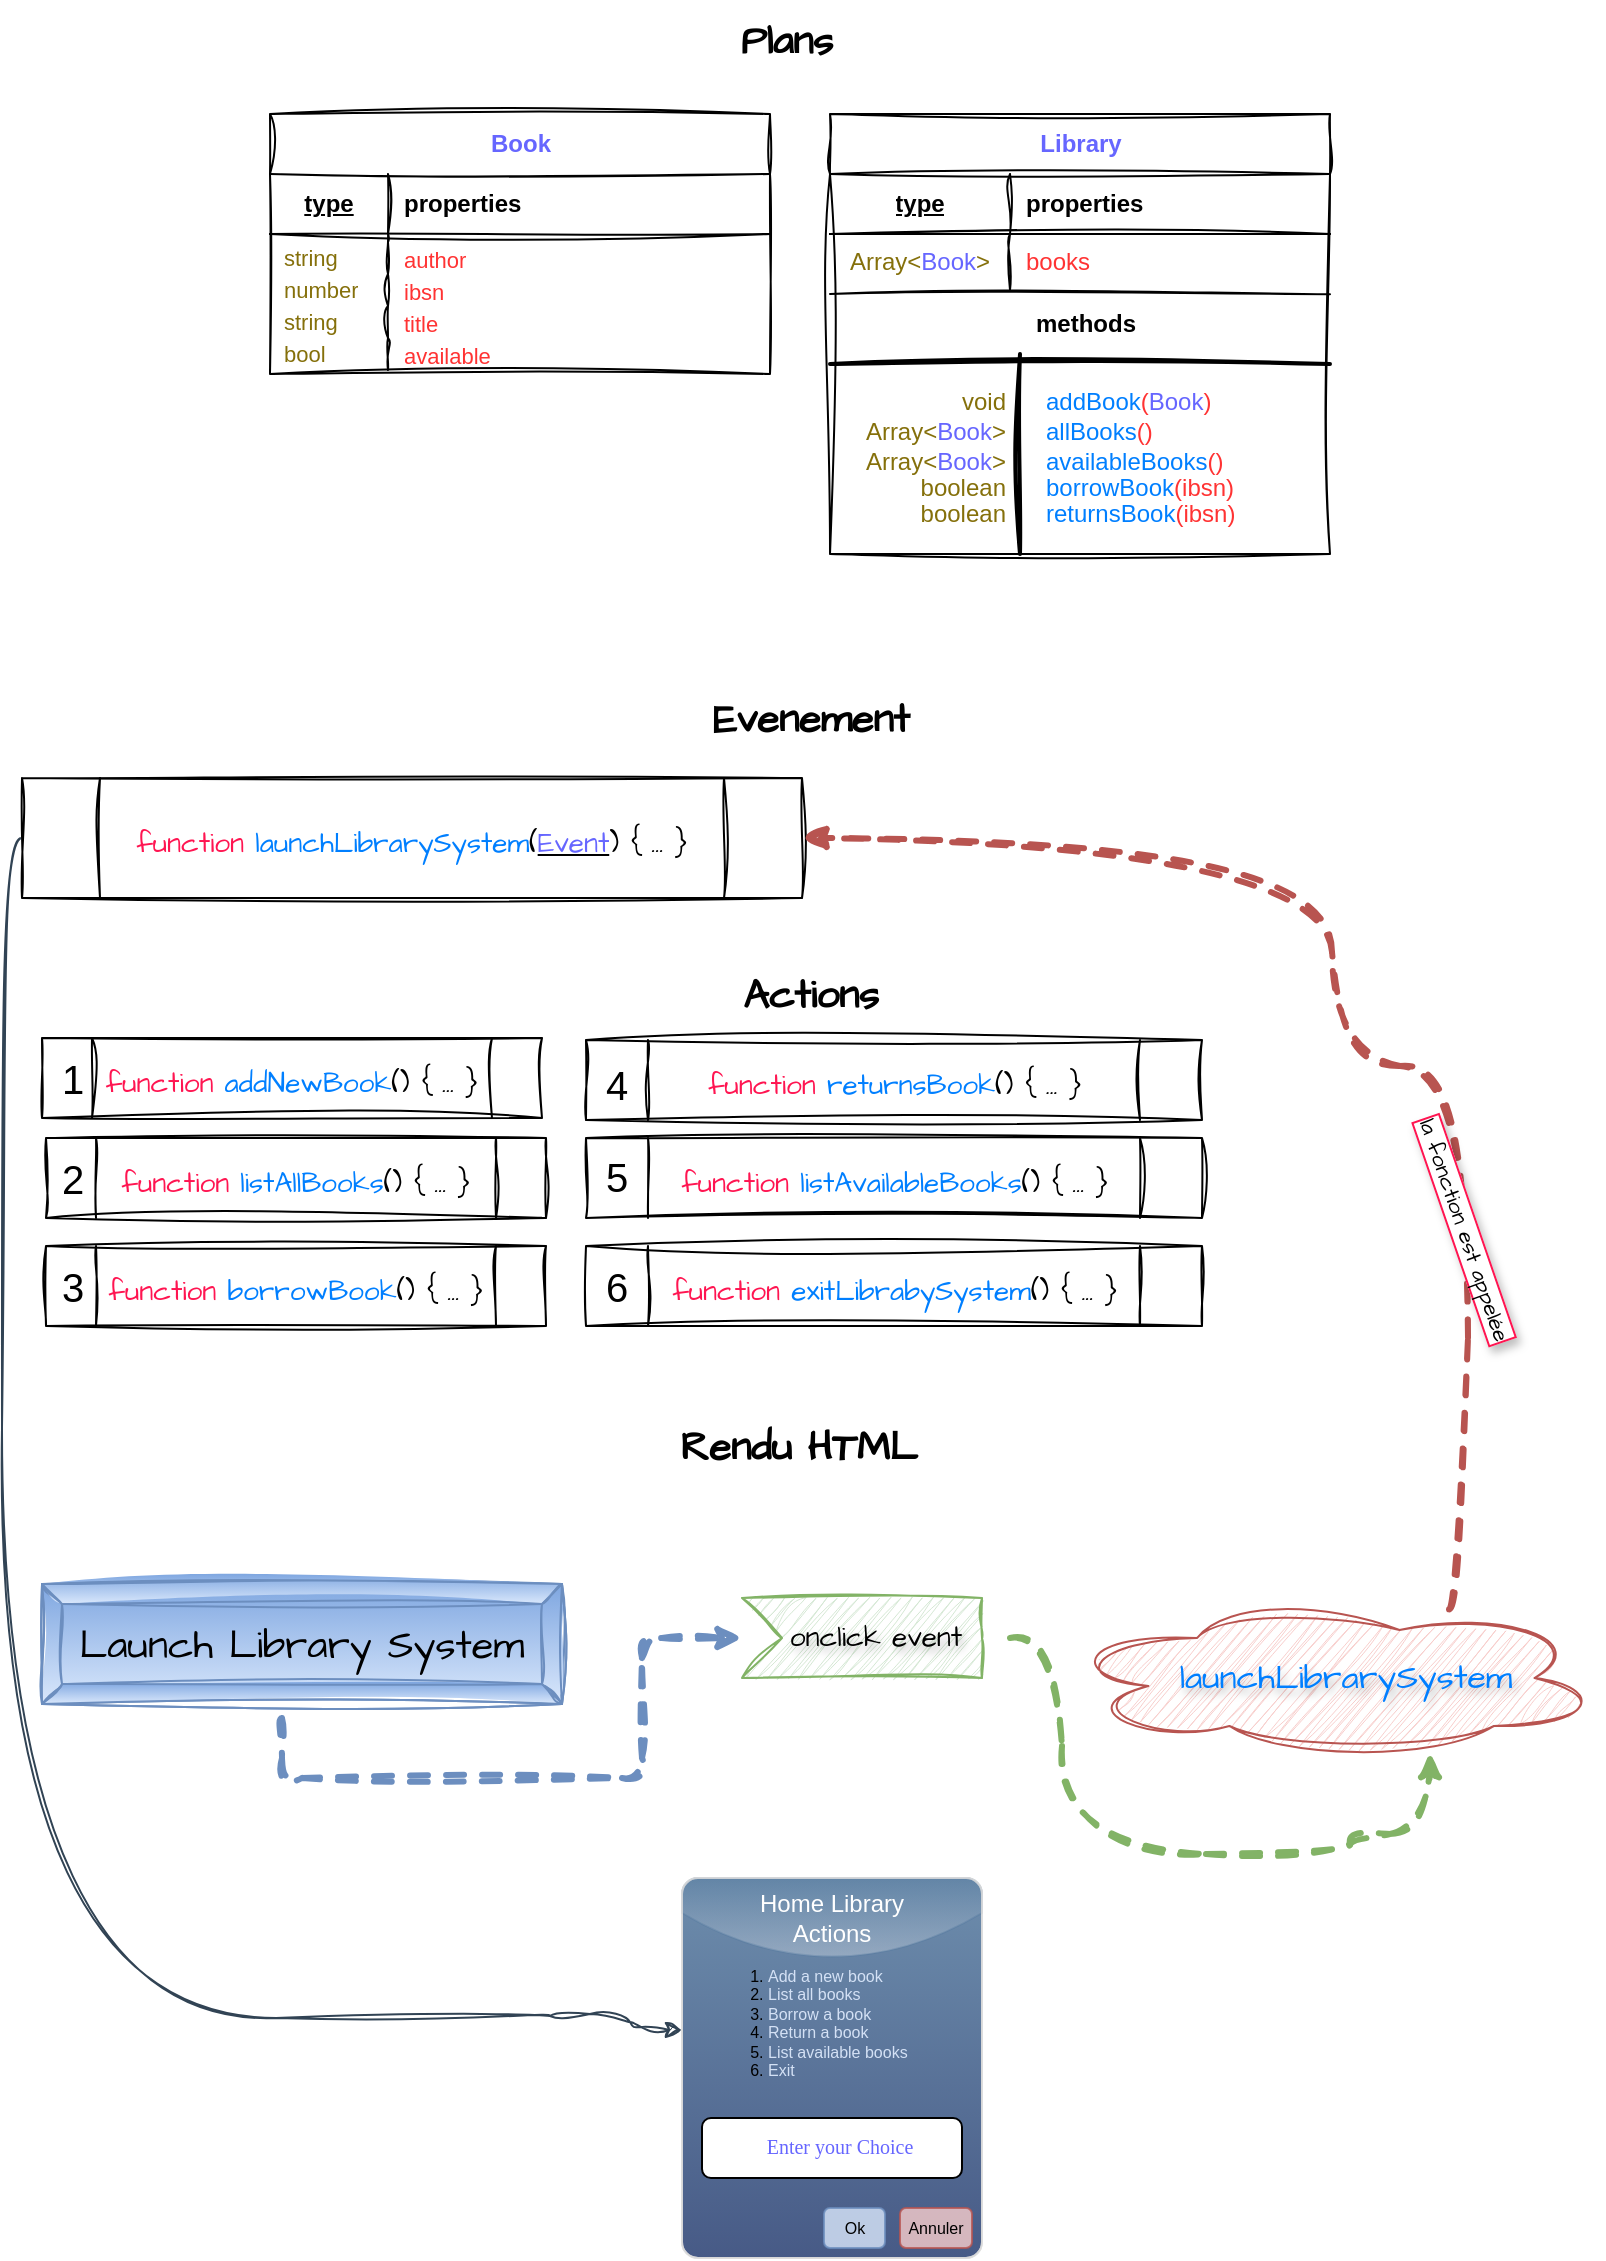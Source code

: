 <mxfile version="26.0.4">
  <diagram name="Page-1" id="LoJV06vB8Zq0_aZnyoDJ">
    <mxGraphModel dx="739" dy="968" grid="1" gridSize="10" guides="1" tooltips="1" connect="1" arrows="1" fold="1" page="1" pageScale="1" pageWidth="827" pageHeight="1169" background="none" math="0" shadow="0">
      <root>
        <mxCell id="0" />
        <mxCell id="1" parent="0" />
        <mxCell id="UfdmuZ-kfko3vVcRpHzJ-14" value="&lt;font color=&quot;#6666ff&quot;&gt;Library&lt;/font&gt;" style="shape=table;startSize=30;container=1;collapsible=1;childLayout=tableLayout;fixedRows=1;rowLines=0;fontStyle=1;align=center;resizeLast=1;html=1;labelBackgroundColor=none;rounded=0;sketch=1;curveFitting=1;jiggle=2;movable=1;resizable=1;rotatable=1;deletable=1;editable=1;locked=0;connectable=1;flipH=0;flipV=0;" parent="1" vertex="1">
          <mxGeometry x="430" y="60" width="250" height="220" as="geometry">
            <mxRectangle x="41" y="42" width="70" height="30" as="alternateBounds" />
          </mxGeometry>
        </mxCell>
        <mxCell id="UfdmuZ-kfko3vVcRpHzJ-15" value="" style="shape=tableRow;horizontal=0;startSize=0;swimlaneHead=0;swimlaneBody=0;fillColor=none;collapsible=0;dropTarget=0;points=[[0,0.5],[1,0.5]];portConstraint=eastwest;top=0;left=0;right=0;bottom=1;labelBackgroundColor=none;rounded=0;sketch=1;curveFitting=1;jiggle=2;movable=1;resizable=1;rotatable=1;deletable=1;editable=1;locked=0;connectable=1;" parent="UfdmuZ-kfko3vVcRpHzJ-14" vertex="1">
          <mxGeometry y="30" width="250" height="30" as="geometry" />
        </mxCell>
        <mxCell id="UfdmuZ-kfko3vVcRpHzJ-16" value="type" style="shape=partialRectangle;connectable=1;fillColor=none;top=0;left=0;bottom=0;right=0;fontStyle=5;overflow=hidden;whiteSpace=wrap;html=1;labelBackgroundColor=none;rounded=0;sketch=1;curveFitting=1;jiggle=2;movable=1;resizable=1;rotatable=1;deletable=1;editable=1;locked=0;" parent="UfdmuZ-kfko3vVcRpHzJ-15" vertex="1">
          <mxGeometry width="90" height="30" as="geometry">
            <mxRectangle width="90" height="30" as="alternateBounds" />
          </mxGeometry>
        </mxCell>
        <mxCell id="UfdmuZ-kfko3vVcRpHzJ-17" value="properties" style="shape=partialRectangle;connectable=1;fillColor=none;top=0;left=0;bottom=0;right=0;align=left;spacingLeft=6;fontStyle=1;overflow=hidden;whiteSpace=wrap;html=1;labelBackgroundColor=none;rounded=0;sketch=1;curveFitting=1;jiggle=2;movable=1;resizable=1;rotatable=1;deletable=1;editable=1;locked=0;" parent="UfdmuZ-kfko3vVcRpHzJ-15" vertex="1">
          <mxGeometry x="90" width="160" height="30" as="geometry">
            <mxRectangle width="160" height="30" as="alternateBounds" />
          </mxGeometry>
        </mxCell>
        <mxCell id="UfdmuZ-kfko3vVcRpHzJ-18" value="" style="shape=tableRow;horizontal=0;startSize=0;swimlaneHead=0;swimlaneBody=0;fillColor=none;collapsible=0;dropTarget=0;points=[[0,0.5],[1,0.5]];portConstraint=eastwest;top=0;left=0;right=0;bottom=0;labelBackgroundColor=none;rounded=0;sketch=1;curveFitting=1;jiggle=2;movable=1;resizable=1;rotatable=1;deletable=1;editable=1;locked=0;connectable=1;" parent="UfdmuZ-kfko3vVcRpHzJ-14" vertex="1">
          <mxGeometry y="60" width="250" height="28" as="geometry" />
        </mxCell>
        <mxCell id="UfdmuZ-kfko3vVcRpHzJ-19" value="&lt;font color=&quot;#85700b&quot;&gt;Array&amp;lt;&lt;/font&gt;&lt;font color=&quot;#6666ff&quot;&gt;Book&lt;/font&gt;&lt;font color=&quot;#85700b&quot;&gt;&amp;gt;&lt;/font&gt;" style="shape=partialRectangle;connectable=1;fillColor=none;top=0;left=0;bottom=0;right=0;editable=1;overflow=hidden;whiteSpace=wrap;html=1;labelBackgroundColor=none;rounded=0;sketch=1;curveFitting=1;jiggle=2;movable=1;resizable=1;rotatable=1;deletable=1;locked=0;" parent="UfdmuZ-kfko3vVcRpHzJ-18" vertex="1">
          <mxGeometry width="90" height="28" as="geometry">
            <mxRectangle width="90" height="28" as="alternateBounds" />
          </mxGeometry>
        </mxCell>
        <mxCell id="UfdmuZ-kfko3vVcRpHzJ-20" value="books" style="shape=partialRectangle;connectable=1;fillColor=none;top=0;left=0;bottom=0;right=0;align=left;spacingLeft=6;overflow=hidden;whiteSpace=wrap;html=1;labelBackgroundColor=none;rounded=0;sketch=1;curveFitting=1;jiggle=2;fontColor=#FF3333;movable=1;resizable=1;rotatable=1;deletable=1;editable=1;locked=0;" parent="UfdmuZ-kfko3vVcRpHzJ-18" vertex="1">
          <mxGeometry x="90" width="160" height="28" as="geometry">
            <mxRectangle width="160" height="28" as="alternateBounds" />
          </mxGeometry>
        </mxCell>
        <mxCell id="UfdmuZ-kfko3vVcRpHzJ-37" value="" style="endArrow=none;html=1;rounded=0;sketch=1;hachureGap=4;jiggle=2;curveFitting=1;fontFamily=Architects Daughter;fontSource=https%3A%2F%2Ffonts.googleapis.com%2Fcss%3Ffamily%3DArchitects%2BDaughter;fontSize=16;entryX=1;entryY=1.076;entryDx=0;entryDy=0;entryPerimeter=0;movable=1;resizable=1;rotatable=1;deletable=1;editable=1;locked=0;connectable=1;" parent="1" target="UfdmuZ-kfko3vVcRpHzJ-18" edge="1">
          <mxGeometry width="50" height="50" relative="1" as="geometry">
            <mxPoint x="430" y="150" as="sourcePoint" />
            <mxPoint x="550" y="150" as="targetPoint" />
          </mxGeometry>
        </mxCell>
        <mxCell id="UfdmuZ-kfko3vVcRpHzJ-40" value="methods" style="shape=partialRectangle;connectable=1;fillColor=none;top=0;left=0;bottom=0;right=0;align=center;spacingLeft=6;fontStyle=1;overflow=hidden;whiteSpace=wrap;html=1;labelBackgroundColor=none;rounded=0;sketch=1;curveFitting=1;jiggle=2;movable=1;resizable=1;rotatable=1;deletable=1;editable=1;locked=0;" parent="1" vertex="1">
          <mxGeometry x="430" y="150" width="250" height="30" as="geometry">
            <mxRectangle width="209" height="30" as="alternateBounds" />
          </mxGeometry>
        </mxCell>
        <mxCell id="UfdmuZ-kfko3vVcRpHzJ-46" value="" style="line;strokeWidth=2;html=1;sketch=1;hachureGap=4;jiggle=2;curveFitting=1;fontFamily=Architects Daughter;fontSource=https%3A%2F%2Ffonts.googleapis.com%2Fcss%3Ffamily%3DArchitects%2BDaughter;fontSize=20;movable=1;resizable=1;rotatable=1;deletable=1;editable=1;locked=0;connectable=1;" parent="1" vertex="1">
          <mxGeometry x="430" y="180" width="250" height="10" as="geometry" />
        </mxCell>
        <mxCell id="UfdmuZ-kfko3vVcRpHzJ-55" value="&lt;font color=&quot;#85700b&quot;&gt;void&lt;/font&gt;" style="shape=partialRectangle;connectable=1;fillColor=none;top=0;left=0;bottom=0;right=0;editable=1;overflow=hidden;whiteSpace=wrap;html=1;labelBackgroundColor=none;rounded=0;sketch=1;curveFitting=1;jiggle=2;align=right;strokeColor=default;aspect=fixed;movable=1;resizable=1;rotatable=1;deletable=1;locked=0;" parent="1" vertex="1">
          <mxGeometry x="430" y="194" width="90" height="20" as="geometry">
            <mxRectangle width="90" height="28" as="alternateBounds" />
          </mxGeometry>
        </mxCell>
        <mxCell id="UfdmuZ-kfko3vVcRpHzJ-56" value="&lt;font color=&quot;#007fff&quot;&gt;addBook&lt;/font&gt;(&lt;font color=&quot;#6666ff&quot;&gt;Book&lt;/font&gt;)" style="shape=partialRectangle;connectable=1;fillColor=none;top=0;left=0;bottom=0;right=0;align=left;spacingLeft=6;overflow=hidden;whiteSpace=wrap;html=1;labelBackgroundColor=none;rounded=0;sketch=1;curveFitting=1;jiggle=2;fontColor=#FF3333;strokeColor=default;aspect=fixed;movable=1;resizable=1;rotatable=1;deletable=1;editable=1;locked=0;" parent="1" vertex="1">
          <mxGeometry x="530" y="194" width="150" height="20" as="geometry">
            <mxRectangle width="210" height="28" as="alternateBounds" />
          </mxGeometry>
        </mxCell>
        <mxCell id="UfdmuZ-kfko3vVcRpHzJ-57" value="" style="line;strokeWidth=2;direction=south;html=1;sketch=1;hachureGap=4;jiggle=2;curveFitting=1;fontFamily=Architects Daughter;fontSource=https%3A%2F%2Ffonts.googleapis.com%2Fcss%3Ffamily%3DArchitects%2BDaughter;fontSize=20;movable=1;resizable=1;rotatable=1;deletable=1;editable=1;locked=0;connectable=1;" parent="1" vertex="1">
          <mxGeometry x="520" y="180" width="10" height="100" as="geometry" />
        </mxCell>
        <mxCell id="UfdmuZ-kfko3vVcRpHzJ-58" value="&lt;font color=&quot;#85700b&quot;&gt;Array&amp;lt;&lt;/font&gt;&lt;font color=&quot;#6666ff&quot;&gt;Book&lt;/font&gt;&lt;font color=&quot;#85700b&quot;&gt;&amp;gt;&lt;/font&gt;" style="shape=partialRectangle;connectable=1;fillColor=none;top=0;left=0;bottom=0;right=0;editable=1;overflow=hidden;whiteSpace=wrap;html=1;labelBackgroundColor=none;rounded=0;sketch=1;curveFitting=1;jiggle=2;align=right;strokeColor=default;aspect=fixed;movable=1;resizable=1;rotatable=1;deletable=1;locked=0;" parent="1" vertex="1">
          <mxGeometry x="430" y="209" width="90" height="20" as="geometry">
            <mxRectangle width="90" height="28" as="alternateBounds" />
          </mxGeometry>
        </mxCell>
        <mxCell id="UfdmuZ-kfko3vVcRpHzJ-59" value="&lt;font color=&quot;#007fff&quot;&gt;allBooks&lt;/font&gt;()" style="shape=partialRectangle;connectable=1;fillColor=none;top=0;left=0;bottom=0;right=0;align=left;spacingLeft=6;overflow=hidden;whiteSpace=wrap;html=1;labelBackgroundColor=none;rounded=0;sketch=1;curveFitting=1;jiggle=2;fontColor=#FF3333;strokeColor=default;aspect=fixed;movable=1;resizable=1;rotatable=1;deletable=1;editable=1;locked=0;" parent="1" vertex="1">
          <mxGeometry x="530" y="209" width="150" height="20" as="geometry">
            <mxRectangle width="210" height="28" as="alternateBounds" />
          </mxGeometry>
        </mxCell>
        <mxCell id="UfdmuZ-kfko3vVcRpHzJ-60" value="&lt;font color=&quot;#85700b&quot;&gt;boolean&lt;/font&gt;" style="shape=partialRectangle;connectable=1;fillColor=none;top=0;left=0;bottom=0;right=0;editable=1;overflow=hidden;whiteSpace=wrap;html=1;labelBackgroundColor=none;rounded=0;sketch=1;curveFitting=1;jiggle=2;align=right;strokeColor=default;aspect=fixed;movable=1;resizable=1;rotatable=1;deletable=1;locked=0;" parent="1" vertex="1">
          <mxGeometry x="430" y="237" width="90" height="20" as="geometry">
            <mxRectangle width="90" height="28" as="alternateBounds" />
          </mxGeometry>
        </mxCell>
        <mxCell id="UfdmuZ-kfko3vVcRpHzJ-61" value="&lt;font color=&quot;#007fff&quot;&gt;borrowBook&lt;/font&gt;(ibsn)" style="shape=partialRectangle;connectable=1;fillColor=none;top=0;left=0;bottom=0;right=0;align=left;spacingLeft=6;overflow=hidden;whiteSpace=wrap;html=1;labelBackgroundColor=none;rounded=0;sketch=1;curveFitting=1;jiggle=2;fontColor=#FF3333;strokeColor=default;aspect=fixed;movable=1;resizable=1;rotatable=1;deletable=1;editable=1;locked=0;" parent="1" vertex="1">
          <mxGeometry x="530" y="237" width="150" height="20" as="geometry">
            <mxRectangle width="210" height="28" as="alternateBounds" />
          </mxGeometry>
        </mxCell>
        <mxCell id="UfdmuZ-kfko3vVcRpHzJ-62" value="&lt;font color=&quot;#85700b&quot;&gt;boolean&lt;/font&gt;" style="shape=partialRectangle;connectable=1;fillColor=none;top=0;left=0;bottom=0;right=0;editable=1;overflow=hidden;whiteSpace=wrap;html=1;labelBackgroundColor=none;rounded=0;sketch=1;curveFitting=1;jiggle=2;align=right;strokeColor=default;aspect=fixed;movable=1;resizable=1;rotatable=1;deletable=1;locked=0;" parent="1" vertex="1">
          <mxGeometry x="430" y="250" width="90" height="20" as="geometry">
            <mxRectangle width="90" height="28" as="alternateBounds" />
          </mxGeometry>
        </mxCell>
        <mxCell id="UfdmuZ-kfko3vVcRpHzJ-63" value="&lt;font color=&quot;#007fff&quot;&gt;returnsBook&lt;/font&gt;(ibsn)" style="shape=partialRectangle;connectable=1;fillColor=none;top=0;left=0;bottom=0;right=0;align=left;spacingLeft=6;overflow=hidden;whiteSpace=wrap;html=1;labelBackgroundColor=none;rounded=0;sketch=1;curveFitting=1;jiggle=2;fontColor=#FF3333;strokeColor=default;aspect=fixed;movable=1;resizable=1;rotatable=1;deletable=1;editable=1;locked=0;" parent="1" vertex="1">
          <mxGeometry x="530" y="250" width="150" height="20" as="geometry">
            <mxRectangle width="210" height="28" as="alternateBounds" />
          </mxGeometry>
        </mxCell>
        <mxCell id="UfdmuZ-kfko3vVcRpHzJ-65" value="&lt;font color=&quot;#85700b&quot;&gt;Array&amp;lt;&lt;/font&gt;&lt;font color=&quot;#6666ff&quot;&gt;Book&lt;/font&gt;&lt;font color=&quot;#85700b&quot;&gt;&amp;gt;&lt;/font&gt;" style="shape=partialRectangle;connectable=1;fillColor=none;top=0;left=0;bottom=0;right=0;editable=1;overflow=hidden;whiteSpace=wrap;html=1;labelBackgroundColor=none;rounded=0;sketch=1;curveFitting=1;jiggle=2;align=right;strokeColor=default;aspect=fixed;movable=1;resizable=1;rotatable=1;deletable=1;locked=0;" parent="1" vertex="1">
          <mxGeometry x="430" y="224" width="90" height="20" as="geometry">
            <mxRectangle width="90" height="28" as="alternateBounds" />
          </mxGeometry>
        </mxCell>
        <mxCell id="UfdmuZ-kfko3vVcRpHzJ-66" value="&lt;font color=&quot;#007fff&quot;&gt;availableBooks&lt;/font&gt;()" style="shape=partialRectangle;connectable=1;fillColor=none;top=0;left=0;bottom=0;right=0;align=left;spacingLeft=6;overflow=hidden;whiteSpace=wrap;html=1;labelBackgroundColor=none;rounded=0;sketch=1;curveFitting=1;jiggle=2;fontColor=#FF3333;strokeColor=default;aspect=fixed;movable=1;resizable=1;rotatable=1;deletable=1;editable=1;locked=0;" parent="1" vertex="1">
          <mxGeometry x="530" y="224" width="150" height="20" as="geometry">
            <mxRectangle width="210" height="28" as="alternateBounds" />
          </mxGeometry>
        </mxCell>
        <mxCell id="UfdmuZ-kfko3vVcRpHzJ-119" value="" style="edgeStyle=orthogonalEdgeStyle;rounded=1;sketch=1;hachureGap=4;jiggle=2;curveFitting=1;orthogonalLoop=1;jettySize=auto;html=1;fontFamily=Architects Daughter;fontSource=https%3A%2F%2Ffonts.googleapis.com%2Fcss%3Ffamily%3DArchitects%2BDaughter;fontSize=16;dashed=1;strokeWidth=3;fillColor=#dae8fc;strokeColor=#6c8ebf;" parent="1" target="UfdmuZ-kfko3vVcRpHzJ-111" edge="1">
          <mxGeometry relative="1" as="geometry">
            <mxPoint x="156.0" y="862" as="sourcePoint" />
            <Array as="points">
              <mxPoint x="156" y="892" />
              <mxPoint x="336" y="892" />
              <mxPoint x="336" y="822" />
            </Array>
          </mxGeometry>
        </mxCell>
        <mxCell id="UfdmuZ-kfko3vVcRpHzJ-72" value="Launch Library System" style="labelPosition=center;verticalLabelPosition=middle;align=center;html=1;shape=mxgraph.basic.button;dx=10;whiteSpace=wrap;hachureGap=4;fontFamily=Architects Daughter;fontSource=https%3A%2F%2Ffonts.googleapis.com%2Fcss%3Ffamily%3DArchitects%2BDaughter;fontSize=20;flipH=1;flipV=1;sketch=1;curveFitting=1;jiggle=2;shadow=0;fixedWidth=0;resizeWidth=0;fillColor=#dae8fc;gradientColor=#7ea6e0;strokeColor=#6c8ebf;" parent="1" vertex="1">
          <mxGeometry x="36" y="795" width="260" height="60" as="geometry" />
        </mxCell>
        <mxCell id="UfdmuZ-kfko3vVcRpHzJ-73" value="Plans" style="text;html=1;align=center;verticalAlign=middle;resizable=0;points=[];autosize=1;strokeColor=none;fillColor=none;fontSize=20;fontFamily=Architects Daughter;fontStyle=1" parent="1" vertex="1">
          <mxGeometry x="373" y="3" width="70" height="40" as="geometry" />
        </mxCell>
        <mxCell id="UfdmuZ-kfko3vVcRpHzJ-76" value="Rendu HTML" style="text;html=1;align=center;verticalAlign=middle;resizable=0;points=[];autosize=1;strokeColor=none;fillColor=none;fontSize=20;fontFamily=Architects Daughter;fontStyle=1" parent="1" vertex="1">
          <mxGeometry x="339" y="706" width="150" height="40" as="geometry" />
        </mxCell>
        <mxCell id="UfdmuZ-kfko3vVcRpHzJ-123" value="" style="edgeStyle=orthogonalEdgeStyle;sketch=1;hachureGap=4;jiggle=2;curveFitting=1;orthogonalLoop=1;jettySize=auto;html=1;fontFamily=Architects Daughter;fontSource=https%3A%2F%2Ffonts.googleapis.com%2Fcss%3Ffamily%3DArchitects%2BDaughter;fontSize=16;curved=1;dashed=1;strokeWidth=3;fillColor=#d5e8d4;strokeColor=#82b366;" parent="1" edge="1" target="UfdmuZ-kfko3vVcRpHzJ-122">
          <mxGeometry relative="1" as="geometry">
            <mxPoint x="720" y="910" as="targetPoint" />
            <Array as="points">
              <mxPoint x="546" y="822" />
              <mxPoint x="546" y="930" />
              <mxPoint x="690" y="930" />
              <mxPoint x="690" y="920" />
              <mxPoint x="730" y="920" />
            </Array>
            <mxPoint x="520" y="822" as="sourcePoint" />
          </mxGeometry>
        </mxCell>
        <mxCell id="UfdmuZ-kfko3vVcRpHzJ-111" value="onclick event" style="html=1;shape=mxgraph.infographic.ribbonSimple;notch1=20;notch2=0;align=center;verticalAlign=middle;fontSize=14;fontStyle=0;fillColor=#d5e8d4;flipH=0;spacingRight=0;spacingLeft=14;whiteSpace=wrap;sketch=1;hachureGap=4;jiggle=2;curveFitting=1;fontFamily=Architects Daughter;fontSource=https%3A%2F%2Ffonts.googleapis.com%2Fcss%3Ffamily%3DArchitects%2BDaughter;strokeColor=#82b366;textShadow=1;" parent="1" vertex="1">
          <mxGeometry x="386" y="802" width="120" height="40" as="geometry" />
        </mxCell>
        <mxCell id="UfdmuZ-kfko3vVcRpHzJ-122" value="&lt;font style=&quot;font-size: 17px;&quot; color=&quot;#007fff&quot;&gt;launchLibrarySystem&lt;/font&gt;" style="ellipse;shape=cloud;whiteSpace=wrap;html=1;fontSize=14;fontFamily=Architects Daughter;fillColor=#f8cecc;strokeColor=#b85450;fontStyle=0;spacingRight=0;spacingLeft=14;sketch=1;hachureGap=4;jiggle=2;curveFitting=1;fontSource=https%3A%2F%2Ffonts.googleapis.com%2Fcss%3Ffamily%3DArchitects%2BDaughter;textShadow=1;labelBorderColor=none;labelBackgroundColor=none;" parent="1" vertex="1">
          <mxGeometry x="546" y="802" width="270" height="80" as="geometry" />
        </mxCell>
        <mxCell id="UfdmuZ-kfko3vVcRpHzJ-135" value="Evenement" style="text;html=1;align=center;verticalAlign=middle;resizable=0;points=[];autosize=1;strokeColor=none;fillColor=none;fontSize=20;fontFamily=Architects Daughter;fontStyle=1" parent="1" vertex="1">
          <mxGeometry x="355" y="342" width="130" height="40" as="geometry" />
        </mxCell>
        <mxCell id="UfdmuZ-kfko3vVcRpHzJ-161" value="" style="edgeStyle=orthogonalEdgeStyle;rounded=0;sketch=1;hachureGap=4;jiggle=2;curveFitting=1;orthogonalLoop=1;jettySize=auto;html=1;fontFamily=Architects Daughter;fontSource=https%3A%2F%2Ffonts.googleapis.com%2Fcss%3Ffamily%3DArchitects%2BDaughter;fontSize=16;exitX=0;exitY=0.5;exitDx=0;exitDy=0;entryX=0;entryY=0.4;entryDx=0;entryDy=0;entryPerimeter=0;fillColor=#647687;strokeColor=#314354;curved=1;" parent="1" source="UfdmuZ-kfko3vVcRpHzJ-136" target="UfdmuZ-kfko3vVcRpHzJ-153" edge="1">
          <mxGeometry relative="1" as="geometry">
            <mxPoint x="16" y="422" as="sourcePoint" />
            <mxPoint x="326" y="912" as="targetPoint" />
            <Array as="points">
              <mxPoint x="16" y="422" />
              <mxPoint x="16" y="1012" />
              <mxPoint x="290" y="1012" />
              <mxPoint x="290" y="1010" />
              <mxPoint x="330" y="1010" />
              <mxPoint x="330" y="1018" />
            </Array>
          </mxGeometry>
        </mxCell>
        <mxCell id="UfdmuZ-kfko3vVcRpHzJ-136" value="&lt;font style=&quot;font-size: 14px; color: rgb(255, 21, 81);&quot;&gt;function&lt;/font&gt;&lt;font style=&quot;font-size: 14px;&quot; color=&quot;#007fff&quot;&gt; launchLibrarySystem&lt;/font&gt;&lt;font style=&quot;font-size: 14px;&quot;&gt;(&lt;u&gt;&lt;span style=&quot;color: rgb(102, 102, 255);&quot;&gt;Event&lt;/span&gt;&lt;/u&gt;) { ... }&lt;/font&gt;" style="shape=process;whiteSpace=wrap;html=1;backgroundOutline=1;sketch=1;hachureGap=4;jiggle=2;curveFitting=1;fontFamily=Architects Daughter;fontSource=https%3A%2F%2Ffonts.googleapis.com%2Fcss%3Ffamily%3DArchitects%2BDaughter;fontSize=20;" parent="1" vertex="1">
          <mxGeometry x="26" y="392" width="390" height="60" as="geometry" />
        </mxCell>
        <mxCell id="UfdmuZ-kfko3vVcRpHzJ-144" value="" style="edgeStyle=orthogonalEdgeStyle;sketch=1;hachureGap=4;jiggle=2;curveFitting=1;orthogonalLoop=1;jettySize=auto;html=1;fontFamily=Architects Daughter;fontSource=https%3A%2F%2Ffonts.googleapis.com%2Fcss%3Ffamily%3DArchitects%2BDaughter;fontSize=16;curved=1;dashed=1;strokeWidth=3;exitX=0.552;exitY=0.071;exitDx=0;exitDy=0;exitPerimeter=0;entryX=1;entryY=0.5;entryDx=0;entryDy=0;fillColor=#f8cecc;strokeColor=#b85450;" parent="1" target="UfdmuZ-kfko3vVcRpHzJ-136" edge="1">
          <mxGeometry relative="1" as="geometry">
            <mxPoint x="739.53" y="807.68" as="sourcePoint" />
            <mxPoint x="460.49" y="427.64" as="targetPoint" />
            <Array as="points">
              <mxPoint x="749" y="808" />
              <mxPoint x="749" y="536" />
              <mxPoint x="681" y="536" />
              <mxPoint x="681" y="422" />
            </Array>
          </mxGeometry>
        </mxCell>
        <mxCell id="dZP9JO7o1C7DPY67EZml-16" value="la fonction est appelée" style="edgeLabel;html=1;align=center;verticalAlign=middle;resizable=0;points=[];sketch=1;hachureGap=4;jiggle=2;curveFitting=1;fontFamily=Architects Daughter;fontSource=https%3A%2F%2Ffonts.googleapis.com%2Fcss%3Ffamily%3DArchitects%2BDaughter;rotation=71;labelBorderColor=#FF1551;textShadow=1;spacingLeft=0;spacingTop=0;" vertex="1" connectable="0" parent="UfdmuZ-kfko3vVcRpHzJ-144">
          <mxGeometry x="-0.45" y="2" relative="1" as="geometry">
            <mxPoint as="offset" />
          </mxGeometry>
        </mxCell>
        <mxCell id="UfdmuZ-kfko3vVcRpHzJ-153" value="" style="html=1;shadow=0;dashed=0;shape=mxgraph.ios.fancyRRect;rSize=8;strokeColor=#dddddd;fillColor=#497198;gradientColor=#193168;opacity=80;fontColor=#ffffff;fontSize=8;whiteSpace=wrap;align=center;sketch=0;hachureGap=4;pointerEvents=0;fontFamily=Helvetica;jiggle=2;curveFitting=1;fontSource=https%3A%2F%2Ffonts.googleapis.com%2Fcss%3Ffamily%3DArchitects%2BDaughter;" parent="1" vertex="1">
          <mxGeometry x="356" y="942" width="150" height="190" as="geometry" />
        </mxCell>
        <mxCell id="UfdmuZ-kfko3vVcRpHzJ-154" value="&lt;br&gt;Home Library&lt;br&gt;Actions" style="html=1;shadow=0;dashed=0;shape=mxgraph.ios.anchor;fontSize=12;fontColor=#ffffff;whiteSpace=wrap;resizeWidth=1;sketch=0;hachureGap=4;pointerEvents=0;fontFamily=Helvetica;jiggle=2;curveFitting=1;fontSource=https%3A%2F%2Ffonts.googleapis.com%2Fcss%3Ffamily%3DArchitects%2BDaughter;" parent="UfdmuZ-kfko3vVcRpHzJ-153" vertex="1">
          <mxGeometry width="150" height="25" relative="1" as="geometry" />
        </mxCell>
        <mxCell id="UfdmuZ-kfko3vVcRpHzJ-155" value="Ok" style="html=1;shadow=0;dashed=0;shape=mxgraph.ios.rrect;rSize=3;fontSize=8;strokeColor=#6c8ebf;fillColor=#dae8fc;opacity=80;whiteSpace=wrap;sketch=0;hachureGap=4;pointerEvents=0;fontFamily=Helvetica;jiggle=2;curveFitting=1;fontSource=https%3A%2F%2Ffonts.googleapis.com%2Fcss%3Ffamily%3DArchitects%2BDaughter;" parent="UfdmuZ-kfko3vVcRpHzJ-153" vertex="1">
          <mxGeometry x="0.5" y="1" width="30.5" height="20" relative="1" as="geometry">
            <mxPoint x="-4" y="-25" as="offset" />
          </mxGeometry>
        </mxCell>
        <mxCell id="UfdmuZ-kfko3vVcRpHzJ-167" value="&lt;ol style=&quot;font-size: 8px;&quot;&gt;&lt;li style=&quot;font-size: 8px;&quot;&gt;&lt;font color=&quot;#d4e1f5&quot; style=&quot;font-size: 8px;&quot;&gt;Add a new book&lt;/font&gt;&lt;/li&gt;&lt;li style=&quot;font-size: 8px;&quot;&gt;&lt;font color=&quot;#d4e1f5&quot; style=&quot;font-size: 8px;&quot;&gt;List all books&lt;br style=&quot;font-size: 8px;&quot;&gt;&lt;/font&gt;&lt;/li&gt;&lt;li style=&quot;font-size: 8px;&quot;&gt;&lt;font color=&quot;#d4e1f5&quot; style=&quot;font-size: 8px;&quot;&gt;Borrow a book&lt;/font&gt;&lt;/li&gt;&lt;li style=&quot;font-size: 8px;&quot;&gt;&lt;font color=&quot;#d4e1f5&quot; style=&quot;font-size: 8px;&quot;&gt;Return a book&lt;/font&gt;&lt;/li&gt;&lt;li style=&quot;font-size: 8px;&quot;&gt;&lt;font color=&quot;#d4e1f5&quot; style=&quot;font-size: 8px;&quot;&gt;List available books&lt;/font&gt;&lt;/li&gt;&lt;li style=&quot;font-size: 8px;&quot;&gt;&lt;font color=&quot;#d4e1f5&quot; style=&quot;font-size: 8px;&quot;&gt;Exit&lt;br style=&quot;font-size: 8px;&quot;&gt;&lt;/font&gt;&lt;/li&gt;&lt;/ol&gt;" style="text;strokeColor=none;fillColor=none;html=1;whiteSpace=wrap;verticalAlign=middle;overflow=hidden;fontSize=8;fontFamily=Helvetica;fontColor=#000000;align=left;" parent="UfdmuZ-kfko3vVcRpHzJ-153" vertex="1">
          <mxGeometry x="1" y="34" width="149" height="76" as="geometry" />
        </mxCell>
        <mxCell id="UfdmuZ-kfko3vVcRpHzJ-178" value="Enter your Choice&#xa;" style="rounded=1;hachureGap=4;fontFamily=Tahoma;fontSize=10;align=center;whiteSpace=wrap;spacingTop=9;spacingLeft=8;fontColor=#6666FF;" parent="UfdmuZ-kfko3vVcRpHzJ-153" vertex="1">
          <mxGeometry x="10" y="120" width="130" height="30" as="geometry" />
        </mxCell>
        <mxCell id="UfdmuZ-kfko3vVcRpHzJ-171" value="Annuler" style="html=1;shadow=0;dashed=0;shape=mxgraph.ios.rrect;rSize=3;fontSize=8;strokeColor=#b85450;fillColor=#f8cecc;opacity=80;whiteSpace=wrap;sketch=0;hachureGap=4;pointerEvents=0;fontFamily=Helvetica;jiggle=2;curveFitting=1;fontSource=https%3A%2F%2Ffonts.googleapis.com%2Fcss%3Ffamily%3DArchitects%2BDaughter;" parent="1" vertex="1">
          <mxGeometry x="465" y="1107" width="36" height="20" as="geometry" />
        </mxCell>
        <mxCell id="UfdmuZ-kfko3vVcRpHzJ-179" value="Actions" style="text;html=1;align=center;verticalAlign=middle;resizable=0;points=[];autosize=1;strokeColor=none;fillColor=none;fontSize=20;fontFamily=Architects Daughter;fontStyle=1" parent="1" vertex="1">
          <mxGeometry x="375" y="480" width="90" height="40" as="geometry" />
        </mxCell>
        <mxCell id="UfdmuZ-kfko3vVcRpHzJ-180" value="&lt;font style=&quot;font-size: 14px; color: rgb(255, 21, 81);&quot;&gt;function&lt;/font&gt;&lt;font style=&quot;font-size: 14px;&quot; color=&quot;#007fff&quot;&gt; addNewBook&lt;/font&gt;&lt;font style=&quot;font-size: 14px;&quot;&gt;() { ... }&lt;/font&gt;" style="shape=process;whiteSpace=wrap;html=1;backgroundOutline=1;sketch=1;hachureGap=4;jiggle=2;curveFitting=1;fontFamily=Architects Daughter;fontSource=https%3A%2F%2Ffonts.googleapis.com%2Fcss%3Ffamily%3DArchitects%2BDaughter;fontSize=20;" parent="1" vertex="1">
          <mxGeometry x="36" y="522" width="250" height="40" as="geometry" />
        </mxCell>
        <mxCell id="UfdmuZ-kfko3vVcRpHzJ-181" value="&lt;font style=&quot;font-size: 14px; color: rgb(255, 21, 81);&quot;&gt;function&lt;/font&gt;&lt;font style=&quot;font-size: 14px;&quot; color=&quot;#007fff&quot;&gt; listAllBooks&lt;/font&gt;&lt;font style=&quot;font-size: 14px;&quot;&gt;() { ... }&lt;/font&gt;" style="shape=process;whiteSpace=wrap;html=1;backgroundOutline=1;sketch=1;hachureGap=4;jiggle=2;curveFitting=1;fontFamily=Architects Daughter;fontSource=https%3A%2F%2Ffonts.googleapis.com%2Fcss%3Ffamily%3DArchitects%2BDaughter;fontSize=20;" parent="1" vertex="1">
          <mxGeometry x="38" y="572" width="250" height="40" as="geometry" />
        </mxCell>
        <mxCell id="UfdmuZ-kfko3vVcRpHzJ-182" value="&lt;font style=&quot;font-size: 14px; color: rgb(255, 21, 81);&quot;&gt;function&lt;/font&gt;&lt;font style=&quot;font-size: 14px;&quot; color=&quot;#007fff&quot;&gt; borrowBook&lt;/font&gt;&lt;font style=&quot;font-size: 14px;&quot;&gt;() { ... }&lt;/font&gt;" style="shape=process;whiteSpace=wrap;html=1;backgroundOutline=1;sketch=1;hachureGap=4;jiggle=2;curveFitting=1;fontFamily=Architects Daughter;fontSource=https%3A%2F%2Ffonts.googleapis.com%2Fcss%3Ffamily%3DArchitects%2BDaughter;fontSize=20;" parent="1" vertex="1">
          <mxGeometry x="38" y="626" width="250" height="40" as="geometry" />
        </mxCell>
        <mxCell id="UfdmuZ-kfko3vVcRpHzJ-183" value="&lt;font style=&quot;font-size: 14px; color: rgb(255, 21, 81);&quot;&gt;function&lt;/font&gt;&lt;font style=&quot;font-size: 14px;&quot; color=&quot;#007fff&quot;&gt; returnsBook&lt;/font&gt;&lt;font style=&quot;font-size: 14px;&quot;&gt;() { ... }&lt;/font&gt;" style="shape=process;whiteSpace=wrap;html=1;backgroundOutline=1;sketch=1;hachureGap=4;jiggle=2;curveFitting=1;fontFamily=Architects Daughter;fontSource=https%3A%2F%2Ffonts.googleapis.com%2Fcss%3Ffamily%3DArchitects%2BDaughter;fontSize=20;" parent="1" vertex="1">
          <mxGeometry x="308" y="523" width="308" height="40" as="geometry" />
        </mxCell>
        <mxCell id="UfdmuZ-kfko3vVcRpHzJ-184" value="&lt;font style=&quot;font-size: 14px; color: rgb(255, 21, 81);&quot;&gt;function&lt;/font&gt;&lt;font style=&quot;font-size: 14px;&quot; color=&quot;#007fff&quot;&gt; listAvailableBooks&lt;/font&gt;&lt;font style=&quot;font-size: 14px;&quot;&gt;() { ... }&lt;/font&gt;" style="shape=process;whiteSpace=wrap;html=1;backgroundOutline=1;sketch=1;hachureGap=4;jiggle=2;curveFitting=1;fontFamily=Architects Daughter;fontSource=https%3A%2F%2Ffonts.googleapis.com%2Fcss%3Ffamily%3DArchitects%2BDaughter;fontSize=20;" parent="1" vertex="1">
          <mxGeometry x="308" y="572" width="308" height="40" as="geometry" />
        </mxCell>
        <mxCell id="UfdmuZ-kfko3vVcRpHzJ-185" value="&lt;font style=&quot;font-size: 14px; color: rgb(255, 21, 81);&quot;&gt;function&lt;/font&gt;&lt;font style=&quot;font-size: 14px;&quot; color=&quot;#007fff&quot;&gt; exitLibrabySystem&lt;/font&gt;&lt;font style=&quot;font-size: 14px;&quot;&gt;() { ... }&lt;/font&gt;" style="shape=process;whiteSpace=wrap;html=1;backgroundOutline=1;sketch=1;hachureGap=4;jiggle=2;curveFitting=1;fontFamily=Architects Daughter;fontSource=https%3A%2F%2Ffonts.googleapis.com%2Fcss%3Ffamily%3DArchitects%2BDaughter;fontSize=20;" parent="1" vertex="1">
          <mxGeometry x="308" y="626" width="308" height="40" as="geometry" />
        </mxCell>
        <mxCell id="UfdmuZ-kfko3vVcRpHzJ-187" value="1" style="text;html=1;align=center;verticalAlign=middle;resizable=0;points=[];autosize=1;strokeColor=none;fillColor=none;fontSize=20;fontFamily=Helvetica;" parent="1" vertex="1">
          <mxGeometry x="36" y="522" width="30" height="40" as="geometry" />
        </mxCell>
        <mxCell id="UfdmuZ-kfko3vVcRpHzJ-188" value="2" style="text;html=1;align=center;verticalAlign=middle;resizable=0;points=[];autosize=1;strokeColor=none;fillColor=none;fontSize=20;fontFamily=Helvetica;" parent="1" vertex="1">
          <mxGeometry x="36" y="572" width="30" height="40" as="geometry" />
        </mxCell>
        <mxCell id="UfdmuZ-kfko3vVcRpHzJ-189" value="3" style="text;html=1;align=center;verticalAlign=middle;resizable=0;points=[];autosize=1;strokeColor=none;fillColor=none;fontSize=20;fontFamily=Helvetica;" parent="1" vertex="1">
          <mxGeometry x="36" y="626" width="30" height="40" as="geometry" />
        </mxCell>
        <mxCell id="UfdmuZ-kfko3vVcRpHzJ-190" value="4" style="text;html=1;align=center;verticalAlign=middle;resizable=0;points=[];autosize=1;strokeColor=none;fillColor=none;fontSize=20;fontFamily=Helvetica;" parent="1" vertex="1">
          <mxGeometry x="308" y="525" width="30" height="40" as="geometry" />
        </mxCell>
        <mxCell id="UfdmuZ-kfko3vVcRpHzJ-191" value="5" style="text;html=1;align=center;verticalAlign=middle;resizable=0;points=[];autosize=1;strokeColor=none;fillColor=none;fontSize=20;fontFamily=Helvetica;" parent="1" vertex="1">
          <mxGeometry x="308" y="571" width="30" height="40" as="geometry" />
        </mxCell>
        <mxCell id="UfdmuZ-kfko3vVcRpHzJ-192" value="6" style="text;html=1;align=center;verticalAlign=middle;resizable=0;points=[];autosize=1;strokeColor=none;fillColor=none;fontSize=20;fontFamily=Helvetica;" parent="1" vertex="1">
          <mxGeometry x="308" y="626" width="30" height="40" as="geometry" />
        </mxCell>
        <mxCell id="UfdmuZ-kfko3vVcRpHzJ-1" value="&lt;font color=&quot;#6666ff&quot;&gt;Book&lt;/font&gt;" style="shape=table;startSize=30;container=1;collapsible=1;childLayout=tableLayout;fixedRows=1;rowLines=0;fontStyle=1;align=center;resizeLast=1;html=1;labelBackgroundColor=none;rounded=0;sketch=1;curveFitting=1;jiggle=2;movable=1;resizable=1;rotatable=1;deletable=1;editable=1;locked=0;connectable=1;flipH=0;flipV=0;" parent="1" vertex="1">
          <mxGeometry x="150" y="60" width="250" height="130" as="geometry">
            <mxRectangle x="41" y="42" width="70" height="30" as="alternateBounds" />
          </mxGeometry>
        </mxCell>
        <mxCell id="UfdmuZ-kfko3vVcRpHzJ-2" value="" style="shape=tableRow;horizontal=0;startSize=0;swimlaneHead=0;swimlaneBody=0;fillColor=none;collapsible=0;dropTarget=0;points=[[0,0.5],[1,0.5]];portConstraint=eastwest;top=0;left=0;right=0;bottom=1;labelBackgroundColor=none;rounded=0;sketch=1;curveFitting=1;jiggle=2;movable=1;resizable=1;rotatable=1;deletable=1;editable=1;locked=0;connectable=1;" parent="UfdmuZ-kfko3vVcRpHzJ-1" vertex="1">
          <mxGeometry y="30" width="250" height="30" as="geometry" />
        </mxCell>
        <mxCell id="UfdmuZ-kfko3vVcRpHzJ-3" value="type" style="shape=partialRectangle;connectable=1;fillColor=none;top=0;left=0;bottom=0;right=0;fontStyle=5;overflow=hidden;whiteSpace=wrap;html=1;labelBackgroundColor=none;rounded=0;sketch=1;curveFitting=1;jiggle=2;movable=1;resizable=1;rotatable=1;deletable=1;editable=1;locked=0;" parent="UfdmuZ-kfko3vVcRpHzJ-2" vertex="1">
          <mxGeometry width="59" height="30" as="geometry">
            <mxRectangle width="59" height="30" as="alternateBounds" />
          </mxGeometry>
        </mxCell>
        <mxCell id="UfdmuZ-kfko3vVcRpHzJ-4" value="properties" style="shape=partialRectangle;connectable=1;fillColor=none;top=0;left=0;bottom=0;right=0;align=left;spacingLeft=6;fontStyle=1;overflow=hidden;whiteSpace=wrap;html=1;labelBackgroundColor=none;rounded=0;sketch=1;curveFitting=1;jiggle=2;movable=1;resizable=1;rotatable=1;deletable=1;editable=1;locked=0;" parent="UfdmuZ-kfko3vVcRpHzJ-2" vertex="1">
          <mxGeometry x="59" width="191" height="30" as="geometry">
            <mxRectangle width="191" height="30" as="alternateBounds" />
          </mxGeometry>
        </mxCell>
        <mxCell id="UfdmuZ-kfko3vVcRpHzJ-5" value="" style="shape=tableRow;horizontal=0;startSize=0;swimlaneHead=0;swimlaneBody=0;fillColor=none;collapsible=0;dropTarget=0;points=[[0,0.5],[1,0.5]];portConstraint=eastwest;top=0;left=0;right=0;bottom=0;labelBackgroundColor=none;rounded=0;sketch=1;curveFitting=1;jiggle=2;movable=1;resizable=1;rotatable=1;deletable=1;editable=1;locked=0;connectable=1;" parent="UfdmuZ-kfko3vVcRpHzJ-1" vertex="1">
          <mxGeometry y="60" width="250" height="4" as="geometry" />
        </mxCell>
        <mxCell id="UfdmuZ-kfko3vVcRpHzJ-6" value="string" style="shape=partialRectangle;connectable=1;fillColor=none;top=0;left=0;bottom=0;right=0;editable=1;overflow=hidden;whiteSpace=wrap;html=1;labelBackgroundColor=none;rounded=0;sketch=1;curveFitting=1;jiggle=2;fontColor=#85700B;movable=1;resizable=1;rotatable=1;deletable=1;locked=0;" parent="UfdmuZ-kfko3vVcRpHzJ-5" vertex="1">
          <mxGeometry width="59" height="4" as="geometry">
            <mxRectangle width="59" height="4" as="alternateBounds" />
          </mxGeometry>
        </mxCell>
        <mxCell id="UfdmuZ-kfko3vVcRpHzJ-7" value="author" style="shape=partialRectangle;connectable=1;fillColor=none;top=0;left=0;bottom=0;right=0;align=left;spacingLeft=6;overflow=hidden;whiteSpace=wrap;html=1;labelBackgroundColor=none;rounded=0;sketch=1;curveFitting=1;jiggle=2;fontColor=#FF3333;movable=1;resizable=1;rotatable=1;deletable=1;editable=1;locked=0;" parent="UfdmuZ-kfko3vVcRpHzJ-5" vertex="1">
          <mxGeometry x="59" width="191" height="4" as="geometry">
            <mxRectangle width="191" height="4" as="alternateBounds" />
          </mxGeometry>
        </mxCell>
        <mxCell id="UfdmuZ-kfko3vVcRpHzJ-8" value="" style="shape=tableRow;horizontal=0;startSize=0;swimlaneHead=0;swimlaneBody=0;fillColor=none;collapsible=0;dropTarget=0;points=[[0,0.5],[1,0.5]];portConstraint=eastwest;top=0;left=0;right=0;bottom=0;labelBackgroundColor=none;rounded=0;sketch=1;curveFitting=1;jiggle=2;movable=1;resizable=1;rotatable=1;deletable=1;editable=1;locked=0;connectable=1;" parent="UfdmuZ-kfko3vVcRpHzJ-1" vertex="1">
          <mxGeometry y="64" width="250" height="16" as="geometry" />
        </mxCell>
        <mxCell id="UfdmuZ-kfko3vVcRpHzJ-9" value="string&amp;nbsp;" style="shape=partialRectangle;connectable=1;fillColor=none;top=0;left=0;bottom=0;right=0;editable=1;overflow=hidden;whiteSpace=wrap;html=1;labelBackgroundColor=none;rounded=0;sketch=1;curveFitting=1;jiggle=2;fontColor=#85700B;movable=1;resizable=1;rotatable=1;deletable=1;locked=0;align=left;fontSize=11;spacingTop=0;spacing=-1;spacingLeft=8;" parent="UfdmuZ-kfko3vVcRpHzJ-8" vertex="1">
          <mxGeometry width="59" height="16" as="geometry">
            <mxRectangle width="59" height="16" as="alternateBounds" />
          </mxGeometry>
        </mxCell>
        <mxCell id="UfdmuZ-kfko3vVcRpHzJ-10" value="author" style="shape=partialRectangle;connectable=1;fillColor=none;top=0;left=0;bottom=0;right=0;align=left;spacingLeft=6;overflow=hidden;whiteSpace=wrap;html=1;labelBackgroundColor=none;rounded=0;sketch=1;curveFitting=1;jiggle=2;fontColor=#FF3333;movable=1;resizable=1;rotatable=1;deletable=1;editable=1;locked=0;fontSize=11;" parent="UfdmuZ-kfko3vVcRpHzJ-8" vertex="1">
          <mxGeometry x="59" width="191" height="16" as="geometry">
            <mxRectangle width="191" height="16" as="alternateBounds" />
          </mxGeometry>
        </mxCell>
        <mxCell id="UfdmuZ-kfko3vVcRpHzJ-11" value="" style="shape=tableRow;horizontal=0;startSize=0;swimlaneHead=0;swimlaneBody=0;fillColor=none;collapsible=0;dropTarget=0;points=[[0,0.5],[1,0.5]];portConstraint=eastwest;top=0;left=0;right=0;bottom=0;labelBackgroundColor=none;rounded=0;sketch=1;curveFitting=1;jiggle=2;movable=1;resizable=1;rotatable=1;deletable=1;editable=1;locked=0;connectable=1;" parent="UfdmuZ-kfko3vVcRpHzJ-1" vertex="1">
          <mxGeometry y="80" width="250" height="16" as="geometry" />
        </mxCell>
        <mxCell id="UfdmuZ-kfko3vVcRpHzJ-12" value="number " style="shape=partialRectangle;connectable=1;fillColor=none;top=0;left=0;bottom=0;right=0;editable=1;overflow=hidden;whiteSpace=wrap;html=1;labelBackgroundColor=none;rounded=0;sketch=1;curveFitting=1;jiggle=2;fontColor=#85700B;movable=1;resizable=1;rotatable=1;deletable=1;locked=0;align=left;fontSize=11;spacingTop=0;spacing=-1;spacingLeft=8;" parent="UfdmuZ-kfko3vVcRpHzJ-11" vertex="1">
          <mxGeometry width="59" height="16" as="geometry">
            <mxRectangle width="59" height="16" as="alternateBounds" />
          </mxGeometry>
        </mxCell>
        <mxCell id="UfdmuZ-kfko3vVcRpHzJ-13" value="ibsn" style="shape=partialRectangle;connectable=1;fillColor=none;top=0;left=0;bottom=0;right=0;align=left;spacingLeft=6;overflow=hidden;whiteSpace=wrap;html=1;labelBackgroundColor=none;rounded=0;sketch=1;curveFitting=1;jiggle=2;fontColor=#FF3333;movable=1;resizable=1;rotatable=1;deletable=1;editable=1;locked=0;fontSize=11;" parent="UfdmuZ-kfko3vVcRpHzJ-11" vertex="1">
          <mxGeometry x="59" width="191" height="16" as="geometry">
            <mxRectangle width="191" height="16" as="alternateBounds" />
          </mxGeometry>
        </mxCell>
        <mxCell id="dZP9JO7o1C7DPY67EZml-9" value="" style="shape=tableRow;horizontal=0;startSize=0;swimlaneHead=0;swimlaneBody=0;fillColor=none;collapsible=0;dropTarget=0;points=[[0,0.5],[1,0.5]];portConstraint=eastwest;top=0;left=0;right=0;bottom=0;labelBackgroundColor=none;rounded=0;sketch=1;curveFitting=1;jiggle=2;movable=1;resizable=1;rotatable=1;deletable=1;editable=1;locked=0;connectable=1;" vertex="1" parent="UfdmuZ-kfko3vVcRpHzJ-1">
          <mxGeometry y="96" width="250" height="16" as="geometry" />
        </mxCell>
        <mxCell id="dZP9JO7o1C7DPY67EZml-10" value="string" style="shape=partialRectangle;connectable=1;fillColor=none;top=0;left=0;bottom=0;right=0;editable=1;overflow=hidden;whiteSpace=wrap;html=1;labelBackgroundColor=none;rounded=0;sketch=1;curveFitting=1;jiggle=2;fontColor=#85700B;movable=1;resizable=1;rotatable=1;deletable=1;locked=0;align=left;fontSize=11;spacingTop=0;spacing=-1;spacingLeft=8;" vertex="1" parent="dZP9JO7o1C7DPY67EZml-9">
          <mxGeometry width="59" height="16" as="geometry">
            <mxRectangle width="59" height="16" as="alternateBounds" />
          </mxGeometry>
        </mxCell>
        <mxCell id="dZP9JO7o1C7DPY67EZml-11" value="title" style="shape=partialRectangle;connectable=1;fillColor=none;top=0;left=0;bottom=0;right=0;align=left;spacingLeft=6;overflow=hidden;whiteSpace=wrap;html=1;labelBackgroundColor=none;rounded=0;sketch=1;curveFitting=1;jiggle=2;fontColor=#FF3333;movable=1;resizable=1;rotatable=1;deletable=1;editable=1;locked=0;fontSize=11;" vertex="1" parent="dZP9JO7o1C7DPY67EZml-9">
          <mxGeometry x="59" width="191" height="16" as="geometry">
            <mxRectangle width="191" height="16" as="alternateBounds" />
          </mxGeometry>
        </mxCell>
        <mxCell id="dZP9JO7o1C7DPY67EZml-12" value="" style="shape=tableRow;horizontal=0;startSize=0;swimlaneHead=0;swimlaneBody=0;fillColor=none;collapsible=0;dropTarget=0;points=[[0,0.5],[1,0.5]];portConstraint=eastwest;top=0;left=0;right=0;bottom=0;labelBackgroundColor=none;rounded=0;sketch=1;curveFitting=1;jiggle=2;movable=1;resizable=1;rotatable=1;deletable=1;editable=1;locked=0;connectable=1;" vertex="1" parent="UfdmuZ-kfko3vVcRpHzJ-1">
          <mxGeometry y="112" width="250" height="16" as="geometry" />
        </mxCell>
        <mxCell id="dZP9JO7o1C7DPY67EZml-13" value="bool" style="shape=partialRectangle;connectable=1;fillColor=none;top=0;left=0;bottom=0;right=0;editable=1;overflow=hidden;whiteSpace=wrap;html=1;labelBackgroundColor=none;rounded=0;sketch=1;curveFitting=1;jiggle=2;fontColor=#85700B;movable=1;resizable=1;rotatable=1;deletable=1;locked=0;align=left;fontSize=11;spacingTop=0;spacing=-1;spacingLeft=8;" vertex="1" parent="dZP9JO7o1C7DPY67EZml-12">
          <mxGeometry width="59" height="16" as="geometry">
            <mxRectangle width="59" height="16" as="alternateBounds" />
          </mxGeometry>
        </mxCell>
        <mxCell id="dZP9JO7o1C7DPY67EZml-14" value="available" style="shape=partialRectangle;connectable=1;fillColor=none;top=0;left=0;bottom=0;right=0;align=left;spacingLeft=6;overflow=hidden;whiteSpace=wrap;html=1;labelBackgroundColor=none;rounded=0;sketch=1;curveFitting=1;jiggle=2;fontColor=#FF3333;movable=1;resizable=1;rotatable=1;deletable=1;editable=1;locked=0;fontSize=11;" vertex="1" parent="dZP9JO7o1C7DPY67EZml-12">
          <mxGeometry x="59" width="191" height="16" as="geometry">
            <mxRectangle width="191" height="16" as="alternateBounds" />
          </mxGeometry>
        </mxCell>
        <mxCell id="dZP9JO7o1C7DPY67EZml-38" value="" style="shape=image;verticalAlign=top;verticalLabelPosition=bottom;labelBackgroundColor=#ffffff;imageAspect=0;aspect=fixed;image=https://cdn1.iconfinder.com/data/icons/hawcons/32/699458-icon-27-one-finger-click-128.png;hachureGap=4;fontFamily=Architects Daughter;fontSource=https%3A%2F%2Ffonts.googleapis.com%2Fcss%3Ffamily%3DArchitects%2BDaughter;sketch=1;curveFitting=1;jiggle=2;imageBorder=none;imageBackground=none;labelBorderColor=none;textShadow=0;html=1;" vertex="1" parent="1">
          <mxGeometry x="144" y="833" width="20" height="20" as="geometry" />
        </mxCell>
      </root>
    </mxGraphModel>
  </diagram>
</mxfile>
